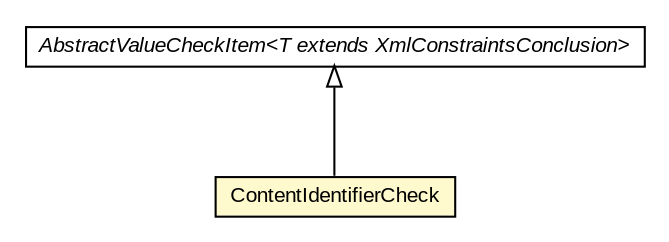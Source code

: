 #!/usr/local/bin/dot
#
# Class diagram 
# Generated by UMLGraph version R5_6-24-gf6e263 (http://www.umlgraph.org/)
#

digraph G {
	edge [fontname="arial",fontsize=10,labelfontname="arial",labelfontsize=10];
	node [fontname="arial",fontsize=10,shape=plaintext];
	nodesep=0.25;
	ranksep=0.5;
	// eu.europa.esig.dss.validation.process.bbb.AbstractValueCheckItem<T extends eu.europa.esig.dss.jaxb.detailedreport.XmlConstraintsConclusion>
	c278298 [label=<<table title="eu.europa.esig.dss.validation.process.bbb.AbstractValueCheckItem" border="0" cellborder="1" cellspacing="0" cellpadding="2" port="p" href="../../AbstractValueCheckItem.html">
		<tr><td><table border="0" cellspacing="0" cellpadding="1">
<tr><td align="center" balign="center"><font face="arial italic"> AbstractValueCheckItem&lt;T extends XmlConstraintsConclusion&gt; </font></td></tr>
		</table></td></tr>
		</table>>, URL="../../AbstractValueCheckItem.html", fontname="arial", fontcolor="black", fontsize=10.0];
	// eu.europa.esig.dss.validation.process.bbb.sav.checks.ContentIdentifierCheck
	c278331 [label=<<table title="eu.europa.esig.dss.validation.process.bbb.sav.checks.ContentIdentifierCheck" border="0" cellborder="1" cellspacing="0" cellpadding="2" port="p" bgcolor="lemonChiffon" href="./ContentIdentifierCheck.html">
		<tr><td><table border="0" cellspacing="0" cellpadding="1">
<tr><td align="center" balign="center"> ContentIdentifierCheck </td></tr>
		</table></td></tr>
		</table>>, URL="./ContentIdentifierCheck.html", fontname="arial", fontcolor="black", fontsize=10.0];
	//eu.europa.esig.dss.validation.process.bbb.sav.checks.ContentIdentifierCheck extends eu.europa.esig.dss.validation.process.bbb.AbstractValueCheckItem<eu.europa.esig.dss.jaxb.detailedreport.XmlSAV>
	c278298:p -> c278331:p [dir=back,arrowtail=empty];
}

